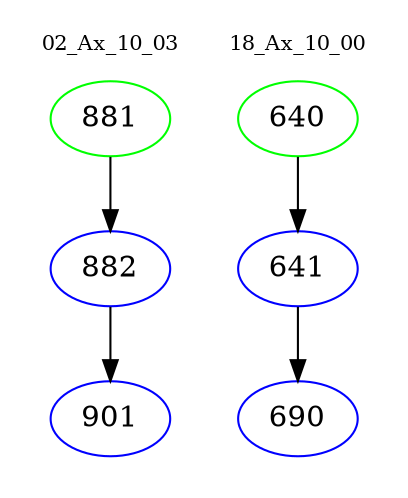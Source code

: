 digraph{
subgraph cluster_0 {
color = white
label = "02_Ax_10_03";
fontsize=10;
T0_881 [label="881", color="green"]
T0_881 -> T0_882 [color="black"]
T0_882 [label="882", color="blue"]
T0_882 -> T0_901 [color="black"]
T0_901 [label="901", color="blue"]
}
subgraph cluster_1 {
color = white
label = "18_Ax_10_00";
fontsize=10;
T1_640 [label="640", color="green"]
T1_640 -> T1_641 [color="black"]
T1_641 [label="641", color="blue"]
T1_641 -> T1_690 [color="black"]
T1_690 [label="690", color="blue"]
}
}
